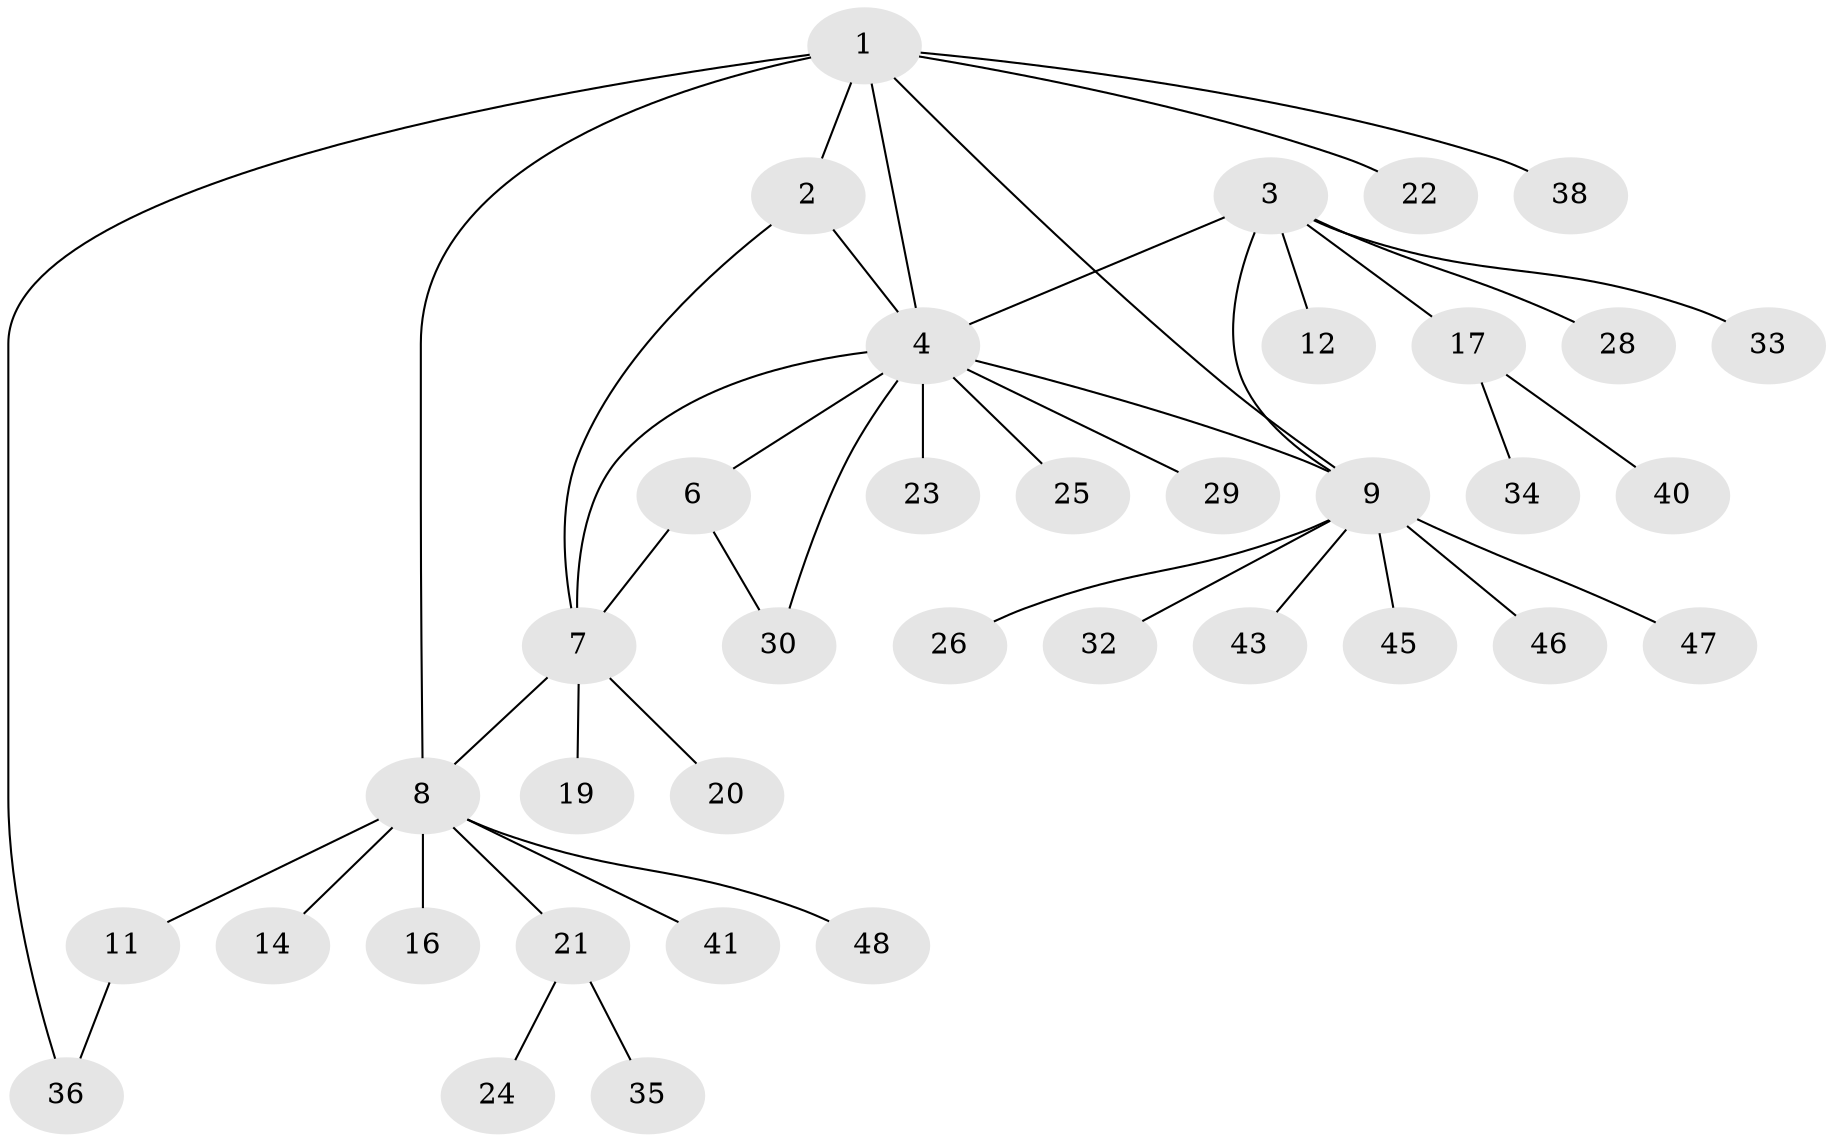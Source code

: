 // Generated by graph-tools (version 1.1) at 2025/24/03/03/25 07:24:11]
// undirected, 37 vertices, 44 edges
graph export_dot {
graph [start="1"]
  node [color=gray90,style=filled];
  1 [super="+10"];
  2;
  3 [super="+49"];
  4 [super="+5"];
  6 [super="+15"];
  7 [super="+18"];
  8 [super="+13"];
  9 [super="+37"];
  11;
  12;
  14;
  16;
  17 [super="+31"];
  19;
  20 [super="+27"];
  21 [super="+39"];
  22;
  23;
  24;
  25 [super="+44"];
  26;
  28 [super="+42"];
  29;
  30;
  32;
  33;
  34;
  35;
  36;
  38;
  40;
  41;
  43;
  45;
  46;
  47;
  48;
  1 -- 2;
  1 -- 4;
  1 -- 22;
  1 -- 8 [weight=2];
  1 -- 36;
  1 -- 38;
  1 -- 9;
  2 -- 7;
  2 -- 4;
  3 -- 4;
  3 -- 9;
  3 -- 12;
  3 -- 17;
  3 -- 28;
  3 -- 33;
  4 -- 7;
  4 -- 23;
  4 -- 30;
  4 -- 6;
  4 -- 9;
  4 -- 29;
  4 -- 25;
  6 -- 7;
  6 -- 30;
  7 -- 8;
  7 -- 19;
  7 -- 20;
  8 -- 11;
  8 -- 14;
  8 -- 16;
  8 -- 48;
  8 -- 21;
  8 -- 41;
  9 -- 26;
  9 -- 32;
  9 -- 43;
  9 -- 46;
  9 -- 47;
  9 -- 45;
  11 -- 36;
  17 -- 34;
  17 -- 40;
  21 -- 24;
  21 -- 35;
}
